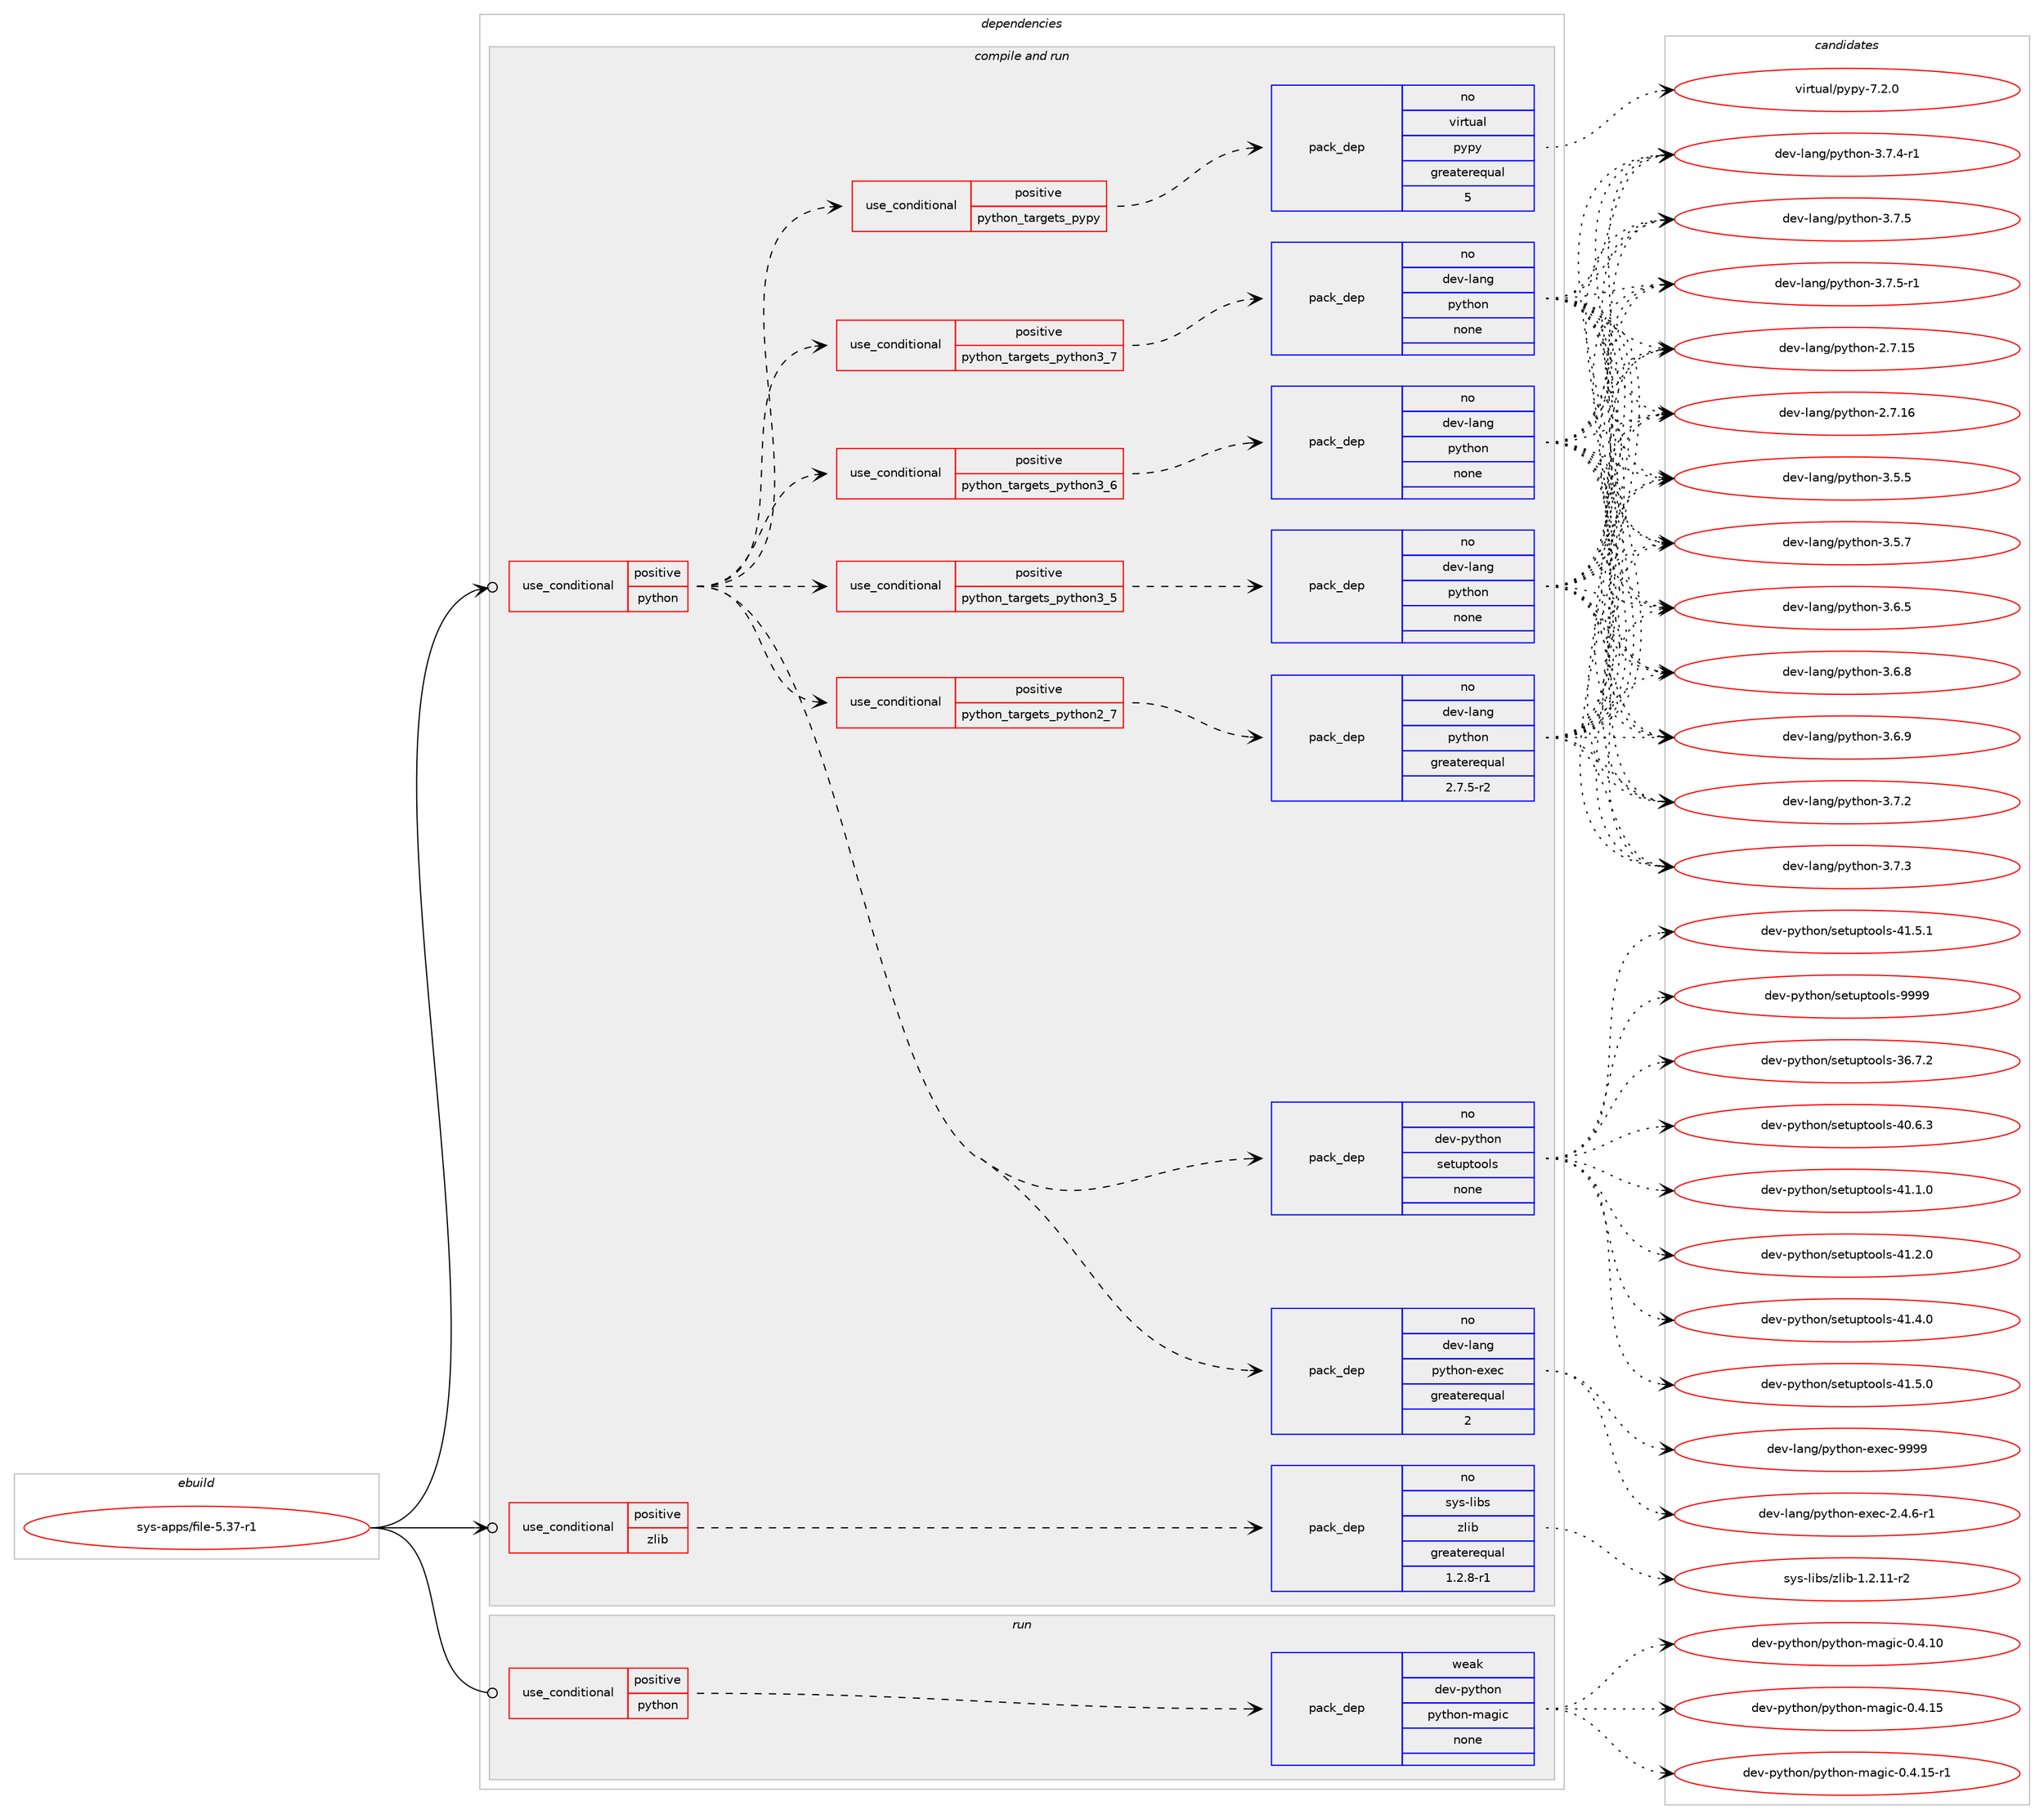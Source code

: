 digraph prolog {

# *************
# Graph options
# *************

newrank=true;
concentrate=true;
compound=true;
graph [rankdir=LR,fontname=Helvetica,fontsize=10,ranksep=1.5];#, ranksep=2.5, nodesep=0.2];
edge  [arrowhead=vee];
node  [fontname=Helvetica,fontsize=10];

# **********
# The ebuild
# **********

subgraph cluster_leftcol {
color=gray;
rank=same;
label=<<i>ebuild</i>>;
id [label="sys-apps/file-5.37-r1", color=red, width=4, href="../sys-apps/file-5.37-r1.svg"];
}

# ****************
# The dependencies
# ****************

subgraph cluster_midcol {
color=gray;
label=<<i>dependencies</i>>;
subgraph cluster_compile {
fillcolor="#eeeeee";
style=filled;
label=<<i>compile</i>>;
}
subgraph cluster_compileandrun {
fillcolor="#eeeeee";
style=filled;
label=<<i>compile and run</i>>;
subgraph cond210462 {
dependency874444 [label=<<TABLE BORDER="0" CELLBORDER="1" CELLSPACING="0" CELLPADDING="4"><TR><TD ROWSPAN="3" CELLPADDING="10">use_conditional</TD></TR><TR><TD>positive</TD></TR><TR><TD>python</TD></TR></TABLE>>, shape=none, color=red];
subgraph cond210463 {
dependency874445 [label=<<TABLE BORDER="0" CELLBORDER="1" CELLSPACING="0" CELLPADDING="4"><TR><TD ROWSPAN="3" CELLPADDING="10">use_conditional</TD></TR><TR><TD>positive</TD></TR><TR><TD>python_targets_pypy</TD></TR></TABLE>>, shape=none, color=red];
subgraph pack648646 {
dependency874446 [label=<<TABLE BORDER="0" CELLBORDER="1" CELLSPACING="0" CELLPADDING="4" WIDTH="220"><TR><TD ROWSPAN="6" CELLPADDING="30">pack_dep</TD></TR><TR><TD WIDTH="110">no</TD></TR><TR><TD>virtual</TD></TR><TR><TD>pypy</TD></TR><TR><TD>greaterequal</TD></TR><TR><TD>5</TD></TR></TABLE>>, shape=none, color=blue];
}
dependency874445:e -> dependency874446:w [weight=20,style="dashed",arrowhead="vee"];
}
dependency874444:e -> dependency874445:w [weight=20,style="dashed",arrowhead="vee"];
subgraph cond210464 {
dependency874447 [label=<<TABLE BORDER="0" CELLBORDER="1" CELLSPACING="0" CELLPADDING="4"><TR><TD ROWSPAN="3" CELLPADDING="10">use_conditional</TD></TR><TR><TD>positive</TD></TR><TR><TD>python_targets_python2_7</TD></TR></TABLE>>, shape=none, color=red];
subgraph pack648647 {
dependency874448 [label=<<TABLE BORDER="0" CELLBORDER="1" CELLSPACING="0" CELLPADDING="4" WIDTH="220"><TR><TD ROWSPAN="6" CELLPADDING="30">pack_dep</TD></TR><TR><TD WIDTH="110">no</TD></TR><TR><TD>dev-lang</TD></TR><TR><TD>python</TD></TR><TR><TD>greaterequal</TD></TR><TR><TD>2.7.5-r2</TD></TR></TABLE>>, shape=none, color=blue];
}
dependency874447:e -> dependency874448:w [weight=20,style="dashed",arrowhead="vee"];
}
dependency874444:e -> dependency874447:w [weight=20,style="dashed",arrowhead="vee"];
subgraph cond210465 {
dependency874449 [label=<<TABLE BORDER="0" CELLBORDER="1" CELLSPACING="0" CELLPADDING="4"><TR><TD ROWSPAN="3" CELLPADDING="10">use_conditional</TD></TR><TR><TD>positive</TD></TR><TR><TD>python_targets_python3_5</TD></TR></TABLE>>, shape=none, color=red];
subgraph pack648648 {
dependency874450 [label=<<TABLE BORDER="0" CELLBORDER="1" CELLSPACING="0" CELLPADDING="4" WIDTH="220"><TR><TD ROWSPAN="6" CELLPADDING="30">pack_dep</TD></TR><TR><TD WIDTH="110">no</TD></TR><TR><TD>dev-lang</TD></TR><TR><TD>python</TD></TR><TR><TD>none</TD></TR><TR><TD></TD></TR></TABLE>>, shape=none, color=blue];
}
dependency874449:e -> dependency874450:w [weight=20,style="dashed",arrowhead="vee"];
}
dependency874444:e -> dependency874449:w [weight=20,style="dashed",arrowhead="vee"];
subgraph cond210466 {
dependency874451 [label=<<TABLE BORDER="0" CELLBORDER="1" CELLSPACING="0" CELLPADDING="4"><TR><TD ROWSPAN="3" CELLPADDING="10">use_conditional</TD></TR><TR><TD>positive</TD></TR><TR><TD>python_targets_python3_6</TD></TR></TABLE>>, shape=none, color=red];
subgraph pack648649 {
dependency874452 [label=<<TABLE BORDER="0" CELLBORDER="1" CELLSPACING="0" CELLPADDING="4" WIDTH="220"><TR><TD ROWSPAN="6" CELLPADDING="30">pack_dep</TD></TR><TR><TD WIDTH="110">no</TD></TR><TR><TD>dev-lang</TD></TR><TR><TD>python</TD></TR><TR><TD>none</TD></TR><TR><TD></TD></TR></TABLE>>, shape=none, color=blue];
}
dependency874451:e -> dependency874452:w [weight=20,style="dashed",arrowhead="vee"];
}
dependency874444:e -> dependency874451:w [weight=20,style="dashed",arrowhead="vee"];
subgraph cond210467 {
dependency874453 [label=<<TABLE BORDER="0" CELLBORDER="1" CELLSPACING="0" CELLPADDING="4"><TR><TD ROWSPAN="3" CELLPADDING="10">use_conditional</TD></TR><TR><TD>positive</TD></TR><TR><TD>python_targets_python3_7</TD></TR></TABLE>>, shape=none, color=red];
subgraph pack648650 {
dependency874454 [label=<<TABLE BORDER="0" CELLBORDER="1" CELLSPACING="0" CELLPADDING="4" WIDTH="220"><TR><TD ROWSPAN="6" CELLPADDING="30">pack_dep</TD></TR><TR><TD WIDTH="110">no</TD></TR><TR><TD>dev-lang</TD></TR><TR><TD>python</TD></TR><TR><TD>none</TD></TR><TR><TD></TD></TR></TABLE>>, shape=none, color=blue];
}
dependency874453:e -> dependency874454:w [weight=20,style="dashed",arrowhead="vee"];
}
dependency874444:e -> dependency874453:w [weight=20,style="dashed",arrowhead="vee"];
subgraph pack648651 {
dependency874455 [label=<<TABLE BORDER="0" CELLBORDER="1" CELLSPACING="0" CELLPADDING="4" WIDTH="220"><TR><TD ROWSPAN="6" CELLPADDING="30">pack_dep</TD></TR><TR><TD WIDTH="110">no</TD></TR><TR><TD>dev-lang</TD></TR><TR><TD>python-exec</TD></TR><TR><TD>greaterequal</TD></TR><TR><TD>2</TD></TR></TABLE>>, shape=none, color=blue];
}
dependency874444:e -> dependency874455:w [weight=20,style="dashed",arrowhead="vee"];
subgraph pack648652 {
dependency874456 [label=<<TABLE BORDER="0" CELLBORDER="1" CELLSPACING="0" CELLPADDING="4" WIDTH="220"><TR><TD ROWSPAN="6" CELLPADDING="30">pack_dep</TD></TR><TR><TD WIDTH="110">no</TD></TR><TR><TD>dev-python</TD></TR><TR><TD>setuptools</TD></TR><TR><TD>none</TD></TR><TR><TD></TD></TR></TABLE>>, shape=none, color=blue];
}
dependency874444:e -> dependency874456:w [weight=20,style="dashed",arrowhead="vee"];
}
id:e -> dependency874444:w [weight=20,style="solid",arrowhead="odotvee"];
subgraph cond210468 {
dependency874457 [label=<<TABLE BORDER="0" CELLBORDER="1" CELLSPACING="0" CELLPADDING="4"><TR><TD ROWSPAN="3" CELLPADDING="10">use_conditional</TD></TR><TR><TD>positive</TD></TR><TR><TD>zlib</TD></TR></TABLE>>, shape=none, color=red];
subgraph pack648653 {
dependency874458 [label=<<TABLE BORDER="0" CELLBORDER="1" CELLSPACING="0" CELLPADDING="4" WIDTH="220"><TR><TD ROWSPAN="6" CELLPADDING="30">pack_dep</TD></TR><TR><TD WIDTH="110">no</TD></TR><TR><TD>sys-libs</TD></TR><TR><TD>zlib</TD></TR><TR><TD>greaterequal</TD></TR><TR><TD>1.2.8-r1</TD></TR></TABLE>>, shape=none, color=blue];
}
dependency874457:e -> dependency874458:w [weight=20,style="dashed",arrowhead="vee"];
}
id:e -> dependency874457:w [weight=20,style="solid",arrowhead="odotvee"];
}
subgraph cluster_run {
fillcolor="#eeeeee";
style=filled;
label=<<i>run</i>>;
subgraph cond210469 {
dependency874459 [label=<<TABLE BORDER="0" CELLBORDER="1" CELLSPACING="0" CELLPADDING="4"><TR><TD ROWSPAN="3" CELLPADDING="10">use_conditional</TD></TR><TR><TD>positive</TD></TR><TR><TD>python</TD></TR></TABLE>>, shape=none, color=red];
subgraph pack648654 {
dependency874460 [label=<<TABLE BORDER="0" CELLBORDER="1" CELLSPACING="0" CELLPADDING="4" WIDTH="220"><TR><TD ROWSPAN="6" CELLPADDING="30">pack_dep</TD></TR><TR><TD WIDTH="110">weak</TD></TR><TR><TD>dev-python</TD></TR><TR><TD>python-magic</TD></TR><TR><TD>none</TD></TR><TR><TD></TD></TR></TABLE>>, shape=none, color=blue];
}
dependency874459:e -> dependency874460:w [weight=20,style="dashed",arrowhead="vee"];
}
id:e -> dependency874459:w [weight=20,style="solid",arrowhead="odot"];
}
}

# **************
# The candidates
# **************

subgraph cluster_choices {
rank=same;
color=gray;
label=<<i>candidates</i>>;

subgraph choice648646 {
color=black;
nodesep=1;
choice1181051141161179710847112121112121455546504648 [label="virtual/pypy-7.2.0", color=red, width=4,href="../virtual/pypy-7.2.0.svg"];
dependency874446:e -> choice1181051141161179710847112121112121455546504648:w [style=dotted,weight="100"];
}
subgraph choice648647 {
color=black;
nodesep=1;
choice10010111845108971101034711212111610411111045504655464953 [label="dev-lang/python-2.7.15", color=red, width=4,href="../dev-lang/python-2.7.15.svg"];
choice10010111845108971101034711212111610411111045504655464954 [label="dev-lang/python-2.7.16", color=red, width=4,href="../dev-lang/python-2.7.16.svg"];
choice100101118451089711010347112121116104111110455146534653 [label="dev-lang/python-3.5.5", color=red, width=4,href="../dev-lang/python-3.5.5.svg"];
choice100101118451089711010347112121116104111110455146534655 [label="dev-lang/python-3.5.7", color=red, width=4,href="../dev-lang/python-3.5.7.svg"];
choice100101118451089711010347112121116104111110455146544653 [label="dev-lang/python-3.6.5", color=red, width=4,href="../dev-lang/python-3.6.5.svg"];
choice100101118451089711010347112121116104111110455146544656 [label="dev-lang/python-3.6.8", color=red, width=4,href="../dev-lang/python-3.6.8.svg"];
choice100101118451089711010347112121116104111110455146544657 [label="dev-lang/python-3.6.9", color=red, width=4,href="../dev-lang/python-3.6.9.svg"];
choice100101118451089711010347112121116104111110455146554650 [label="dev-lang/python-3.7.2", color=red, width=4,href="../dev-lang/python-3.7.2.svg"];
choice100101118451089711010347112121116104111110455146554651 [label="dev-lang/python-3.7.3", color=red, width=4,href="../dev-lang/python-3.7.3.svg"];
choice1001011184510897110103471121211161041111104551465546524511449 [label="dev-lang/python-3.7.4-r1", color=red, width=4,href="../dev-lang/python-3.7.4-r1.svg"];
choice100101118451089711010347112121116104111110455146554653 [label="dev-lang/python-3.7.5", color=red, width=4,href="../dev-lang/python-3.7.5.svg"];
choice1001011184510897110103471121211161041111104551465546534511449 [label="dev-lang/python-3.7.5-r1", color=red, width=4,href="../dev-lang/python-3.7.5-r1.svg"];
dependency874448:e -> choice10010111845108971101034711212111610411111045504655464953:w [style=dotted,weight="100"];
dependency874448:e -> choice10010111845108971101034711212111610411111045504655464954:w [style=dotted,weight="100"];
dependency874448:e -> choice100101118451089711010347112121116104111110455146534653:w [style=dotted,weight="100"];
dependency874448:e -> choice100101118451089711010347112121116104111110455146534655:w [style=dotted,weight="100"];
dependency874448:e -> choice100101118451089711010347112121116104111110455146544653:w [style=dotted,weight="100"];
dependency874448:e -> choice100101118451089711010347112121116104111110455146544656:w [style=dotted,weight="100"];
dependency874448:e -> choice100101118451089711010347112121116104111110455146544657:w [style=dotted,weight="100"];
dependency874448:e -> choice100101118451089711010347112121116104111110455146554650:w [style=dotted,weight="100"];
dependency874448:e -> choice100101118451089711010347112121116104111110455146554651:w [style=dotted,weight="100"];
dependency874448:e -> choice1001011184510897110103471121211161041111104551465546524511449:w [style=dotted,weight="100"];
dependency874448:e -> choice100101118451089711010347112121116104111110455146554653:w [style=dotted,weight="100"];
dependency874448:e -> choice1001011184510897110103471121211161041111104551465546534511449:w [style=dotted,weight="100"];
}
subgraph choice648648 {
color=black;
nodesep=1;
choice10010111845108971101034711212111610411111045504655464953 [label="dev-lang/python-2.7.15", color=red, width=4,href="../dev-lang/python-2.7.15.svg"];
choice10010111845108971101034711212111610411111045504655464954 [label="dev-lang/python-2.7.16", color=red, width=4,href="../dev-lang/python-2.7.16.svg"];
choice100101118451089711010347112121116104111110455146534653 [label="dev-lang/python-3.5.5", color=red, width=4,href="../dev-lang/python-3.5.5.svg"];
choice100101118451089711010347112121116104111110455146534655 [label="dev-lang/python-3.5.7", color=red, width=4,href="../dev-lang/python-3.5.7.svg"];
choice100101118451089711010347112121116104111110455146544653 [label="dev-lang/python-3.6.5", color=red, width=4,href="../dev-lang/python-3.6.5.svg"];
choice100101118451089711010347112121116104111110455146544656 [label="dev-lang/python-3.6.8", color=red, width=4,href="../dev-lang/python-3.6.8.svg"];
choice100101118451089711010347112121116104111110455146544657 [label="dev-lang/python-3.6.9", color=red, width=4,href="../dev-lang/python-3.6.9.svg"];
choice100101118451089711010347112121116104111110455146554650 [label="dev-lang/python-3.7.2", color=red, width=4,href="../dev-lang/python-3.7.2.svg"];
choice100101118451089711010347112121116104111110455146554651 [label="dev-lang/python-3.7.3", color=red, width=4,href="../dev-lang/python-3.7.3.svg"];
choice1001011184510897110103471121211161041111104551465546524511449 [label="dev-lang/python-3.7.4-r1", color=red, width=4,href="../dev-lang/python-3.7.4-r1.svg"];
choice100101118451089711010347112121116104111110455146554653 [label="dev-lang/python-3.7.5", color=red, width=4,href="../dev-lang/python-3.7.5.svg"];
choice1001011184510897110103471121211161041111104551465546534511449 [label="dev-lang/python-3.7.5-r1", color=red, width=4,href="../dev-lang/python-3.7.5-r1.svg"];
dependency874450:e -> choice10010111845108971101034711212111610411111045504655464953:w [style=dotted,weight="100"];
dependency874450:e -> choice10010111845108971101034711212111610411111045504655464954:w [style=dotted,weight="100"];
dependency874450:e -> choice100101118451089711010347112121116104111110455146534653:w [style=dotted,weight="100"];
dependency874450:e -> choice100101118451089711010347112121116104111110455146534655:w [style=dotted,weight="100"];
dependency874450:e -> choice100101118451089711010347112121116104111110455146544653:w [style=dotted,weight="100"];
dependency874450:e -> choice100101118451089711010347112121116104111110455146544656:w [style=dotted,weight="100"];
dependency874450:e -> choice100101118451089711010347112121116104111110455146544657:w [style=dotted,weight="100"];
dependency874450:e -> choice100101118451089711010347112121116104111110455146554650:w [style=dotted,weight="100"];
dependency874450:e -> choice100101118451089711010347112121116104111110455146554651:w [style=dotted,weight="100"];
dependency874450:e -> choice1001011184510897110103471121211161041111104551465546524511449:w [style=dotted,weight="100"];
dependency874450:e -> choice100101118451089711010347112121116104111110455146554653:w [style=dotted,weight="100"];
dependency874450:e -> choice1001011184510897110103471121211161041111104551465546534511449:w [style=dotted,weight="100"];
}
subgraph choice648649 {
color=black;
nodesep=1;
choice10010111845108971101034711212111610411111045504655464953 [label="dev-lang/python-2.7.15", color=red, width=4,href="../dev-lang/python-2.7.15.svg"];
choice10010111845108971101034711212111610411111045504655464954 [label="dev-lang/python-2.7.16", color=red, width=4,href="../dev-lang/python-2.7.16.svg"];
choice100101118451089711010347112121116104111110455146534653 [label="dev-lang/python-3.5.5", color=red, width=4,href="../dev-lang/python-3.5.5.svg"];
choice100101118451089711010347112121116104111110455146534655 [label="dev-lang/python-3.5.7", color=red, width=4,href="../dev-lang/python-3.5.7.svg"];
choice100101118451089711010347112121116104111110455146544653 [label="dev-lang/python-3.6.5", color=red, width=4,href="../dev-lang/python-3.6.5.svg"];
choice100101118451089711010347112121116104111110455146544656 [label="dev-lang/python-3.6.8", color=red, width=4,href="../dev-lang/python-3.6.8.svg"];
choice100101118451089711010347112121116104111110455146544657 [label="dev-lang/python-3.6.9", color=red, width=4,href="../dev-lang/python-3.6.9.svg"];
choice100101118451089711010347112121116104111110455146554650 [label="dev-lang/python-3.7.2", color=red, width=4,href="../dev-lang/python-3.7.2.svg"];
choice100101118451089711010347112121116104111110455146554651 [label="dev-lang/python-3.7.3", color=red, width=4,href="../dev-lang/python-3.7.3.svg"];
choice1001011184510897110103471121211161041111104551465546524511449 [label="dev-lang/python-3.7.4-r1", color=red, width=4,href="../dev-lang/python-3.7.4-r1.svg"];
choice100101118451089711010347112121116104111110455146554653 [label="dev-lang/python-3.7.5", color=red, width=4,href="../dev-lang/python-3.7.5.svg"];
choice1001011184510897110103471121211161041111104551465546534511449 [label="dev-lang/python-3.7.5-r1", color=red, width=4,href="../dev-lang/python-3.7.5-r1.svg"];
dependency874452:e -> choice10010111845108971101034711212111610411111045504655464953:w [style=dotted,weight="100"];
dependency874452:e -> choice10010111845108971101034711212111610411111045504655464954:w [style=dotted,weight="100"];
dependency874452:e -> choice100101118451089711010347112121116104111110455146534653:w [style=dotted,weight="100"];
dependency874452:e -> choice100101118451089711010347112121116104111110455146534655:w [style=dotted,weight="100"];
dependency874452:e -> choice100101118451089711010347112121116104111110455146544653:w [style=dotted,weight="100"];
dependency874452:e -> choice100101118451089711010347112121116104111110455146544656:w [style=dotted,weight="100"];
dependency874452:e -> choice100101118451089711010347112121116104111110455146544657:w [style=dotted,weight="100"];
dependency874452:e -> choice100101118451089711010347112121116104111110455146554650:w [style=dotted,weight="100"];
dependency874452:e -> choice100101118451089711010347112121116104111110455146554651:w [style=dotted,weight="100"];
dependency874452:e -> choice1001011184510897110103471121211161041111104551465546524511449:w [style=dotted,weight="100"];
dependency874452:e -> choice100101118451089711010347112121116104111110455146554653:w [style=dotted,weight="100"];
dependency874452:e -> choice1001011184510897110103471121211161041111104551465546534511449:w [style=dotted,weight="100"];
}
subgraph choice648650 {
color=black;
nodesep=1;
choice10010111845108971101034711212111610411111045504655464953 [label="dev-lang/python-2.7.15", color=red, width=4,href="../dev-lang/python-2.7.15.svg"];
choice10010111845108971101034711212111610411111045504655464954 [label="dev-lang/python-2.7.16", color=red, width=4,href="../dev-lang/python-2.7.16.svg"];
choice100101118451089711010347112121116104111110455146534653 [label="dev-lang/python-3.5.5", color=red, width=4,href="../dev-lang/python-3.5.5.svg"];
choice100101118451089711010347112121116104111110455146534655 [label="dev-lang/python-3.5.7", color=red, width=4,href="../dev-lang/python-3.5.7.svg"];
choice100101118451089711010347112121116104111110455146544653 [label="dev-lang/python-3.6.5", color=red, width=4,href="../dev-lang/python-3.6.5.svg"];
choice100101118451089711010347112121116104111110455146544656 [label="dev-lang/python-3.6.8", color=red, width=4,href="../dev-lang/python-3.6.8.svg"];
choice100101118451089711010347112121116104111110455146544657 [label="dev-lang/python-3.6.9", color=red, width=4,href="../dev-lang/python-3.6.9.svg"];
choice100101118451089711010347112121116104111110455146554650 [label="dev-lang/python-3.7.2", color=red, width=4,href="../dev-lang/python-3.7.2.svg"];
choice100101118451089711010347112121116104111110455146554651 [label="dev-lang/python-3.7.3", color=red, width=4,href="../dev-lang/python-3.7.3.svg"];
choice1001011184510897110103471121211161041111104551465546524511449 [label="dev-lang/python-3.7.4-r1", color=red, width=4,href="../dev-lang/python-3.7.4-r1.svg"];
choice100101118451089711010347112121116104111110455146554653 [label="dev-lang/python-3.7.5", color=red, width=4,href="../dev-lang/python-3.7.5.svg"];
choice1001011184510897110103471121211161041111104551465546534511449 [label="dev-lang/python-3.7.5-r1", color=red, width=4,href="../dev-lang/python-3.7.5-r1.svg"];
dependency874454:e -> choice10010111845108971101034711212111610411111045504655464953:w [style=dotted,weight="100"];
dependency874454:e -> choice10010111845108971101034711212111610411111045504655464954:w [style=dotted,weight="100"];
dependency874454:e -> choice100101118451089711010347112121116104111110455146534653:w [style=dotted,weight="100"];
dependency874454:e -> choice100101118451089711010347112121116104111110455146534655:w [style=dotted,weight="100"];
dependency874454:e -> choice100101118451089711010347112121116104111110455146544653:w [style=dotted,weight="100"];
dependency874454:e -> choice100101118451089711010347112121116104111110455146544656:w [style=dotted,weight="100"];
dependency874454:e -> choice100101118451089711010347112121116104111110455146544657:w [style=dotted,weight="100"];
dependency874454:e -> choice100101118451089711010347112121116104111110455146554650:w [style=dotted,weight="100"];
dependency874454:e -> choice100101118451089711010347112121116104111110455146554651:w [style=dotted,weight="100"];
dependency874454:e -> choice1001011184510897110103471121211161041111104551465546524511449:w [style=dotted,weight="100"];
dependency874454:e -> choice100101118451089711010347112121116104111110455146554653:w [style=dotted,weight="100"];
dependency874454:e -> choice1001011184510897110103471121211161041111104551465546534511449:w [style=dotted,weight="100"];
}
subgraph choice648651 {
color=black;
nodesep=1;
choice10010111845108971101034711212111610411111045101120101994550465246544511449 [label="dev-lang/python-exec-2.4.6-r1", color=red, width=4,href="../dev-lang/python-exec-2.4.6-r1.svg"];
choice10010111845108971101034711212111610411111045101120101994557575757 [label="dev-lang/python-exec-9999", color=red, width=4,href="../dev-lang/python-exec-9999.svg"];
dependency874455:e -> choice10010111845108971101034711212111610411111045101120101994550465246544511449:w [style=dotted,weight="100"];
dependency874455:e -> choice10010111845108971101034711212111610411111045101120101994557575757:w [style=dotted,weight="100"];
}
subgraph choice648652 {
color=black;
nodesep=1;
choice100101118451121211161041111104711510111611711211611111110811545515446554650 [label="dev-python/setuptools-36.7.2", color=red, width=4,href="../dev-python/setuptools-36.7.2.svg"];
choice100101118451121211161041111104711510111611711211611111110811545524846544651 [label="dev-python/setuptools-40.6.3", color=red, width=4,href="../dev-python/setuptools-40.6.3.svg"];
choice100101118451121211161041111104711510111611711211611111110811545524946494648 [label="dev-python/setuptools-41.1.0", color=red, width=4,href="../dev-python/setuptools-41.1.0.svg"];
choice100101118451121211161041111104711510111611711211611111110811545524946504648 [label="dev-python/setuptools-41.2.0", color=red, width=4,href="../dev-python/setuptools-41.2.0.svg"];
choice100101118451121211161041111104711510111611711211611111110811545524946524648 [label="dev-python/setuptools-41.4.0", color=red, width=4,href="../dev-python/setuptools-41.4.0.svg"];
choice100101118451121211161041111104711510111611711211611111110811545524946534648 [label="dev-python/setuptools-41.5.0", color=red, width=4,href="../dev-python/setuptools-41.5.0.svg"];
choice100101118451121211161041111104711510111611711211611111110811545524946534649 [label="dev-python/setuptools-41.5.1", color=red, width=4,href="../dev-python/setuptools-41.5.1.svg"];
choice10010111845112121116104111110471151011161171121161111111081154557575757 [label="dev-python/setuptools-9999", color=red, width=4,href="../dev-python/setuptools-9999.svg"];
dependency874456:e -> choice100101118451121211161041111104711510111611711211611111110811545515446554650:w [style=dotted,weight="100"];
dependency874456:e -> choice100101118451121211161041111104711510111611711211611111110811545524846544651:w [style=dotted,weight="100"];
dependency874456:e -> choice100101118451121211161041111104711510111611711211611111110811545524946494648:w [style=dotted,weight="100"];
dependency874456:e -> choice100101118451121211161041111104711510111611711211611111110811545524946504648:w [style=dotted,weight="100"];
dependency874456:e -> choice100101118451121211161041111104711510111611711211611111110811545524946524648:w [style=dotted,weight="100"];
dependency874456:e -> choice100101118451121211161041111104711510111611711211611111110811545524946534648:w [style=dotted,weight="100"];
dependency874456:e -> choice100101118451121211161041111104711510111611711211611111110811545524946534649:w [style=dotted,weight="100"];
dependency874456:e -> choice10010111845112121116104111110471151011161171121161111111081154557575757:w [style=dotted,weight="100"];
}
subgraph choice648653 {
color=black;
nodesep=1;
choice11512111545108105981154712210810598454946504649494511450 [label="sys-libs/zlib-1.2.11-r2", color=red, width=4,href="../sys-libs/zlib-1.2.11-r2.svg"];
dependency874458:e -> choice11512111545108105981154712210810598454946504649494511450:w [style=dotted,weight="100"];
}
subgraph choice648654 {
color=black;
nodesep=1;
choice100101118451121211161041111104711212111610411111045109971031059945484652464948 [label="dev-python/python-magic-0.4.10", color=red, width=4,href="../dev-python/python-magic-0.4.10.svg"];
choice100101118451121211161041111104711212111610411111045109971031059945484652464953 [label="dev-python/python-magic-0.4.15", color=red, width=4,href="../dev-python/python-magic-0.4.15.svg"];
choice1001011184511212111610411111047112121116104111110451099710310599454846524649534511449 [label="dev-python/python-magic-0.4.15-r1", color=red, width=4,href="../dev-python/python-magic-0.4.15-r1.svg"];
dependency874460:e -> choice100101118451121211161041111104711212111610411111045109971031059945484652464948:w [style=dotted,weight="100"];
dependency874460:e -> choice100101118451121211161041111104711212111610411111045109971031059945484652464953:w [style=dotted,weight="100"];
dependency874460:e -> choice1001011184511212111610411111047112121116104111110451099710310599454846524649534511449:w [style=dotted,weight="100"];
}
}

}
